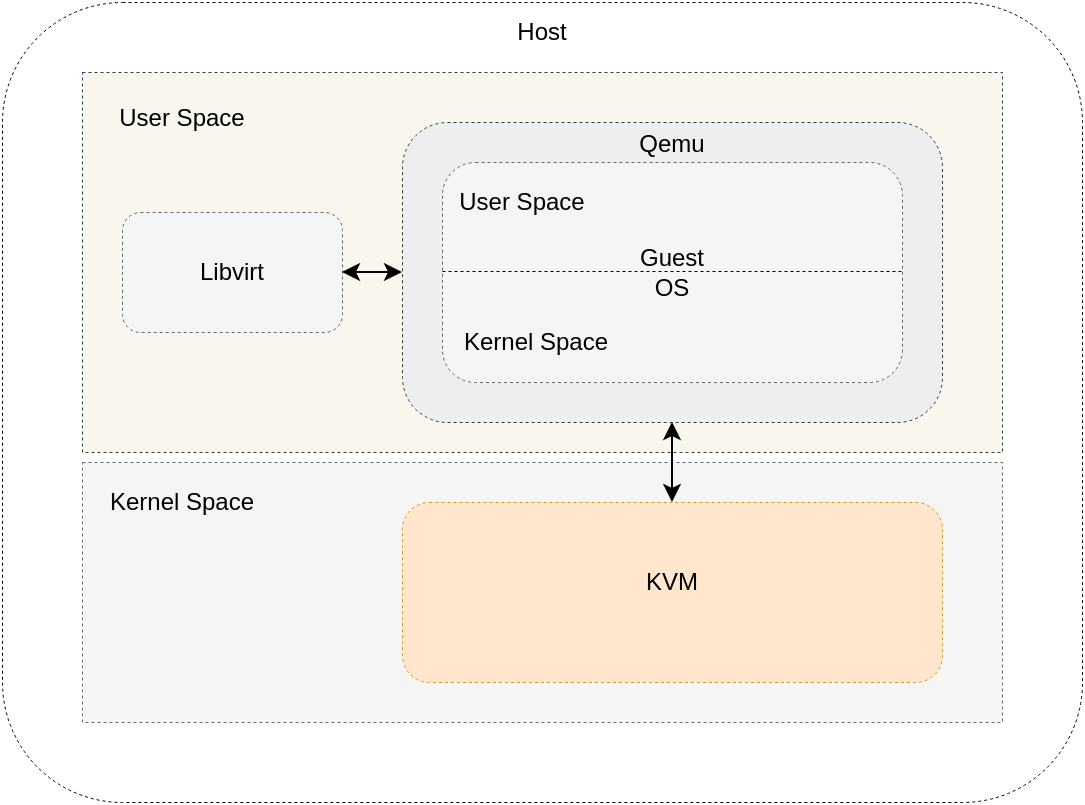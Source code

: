 <mxfile version="21.0.8" type="github">
  <diagram name="Page-1" id="e3a06f82-3646-2815-327d-82caf3d4e204">
    <mxGraphModel dx="1226" dy="678" grid="1" gridSize="10" guides="1" tooltips="1" connect="1" arrows="1" fold="1" page="1" pageScale="1.5" pageWidth="1169" pageHeight="826" background="none" math="0" shadow="0">
      <root>
        <mxCell id="0" style=";html=1;" />
        <mxCell id="1" style=";html=1;" parent="0" />
        <mxCell id="sc8MJLwOmtzSrlmjD8fI-22" value="" style="rounded=1;whiteSpace=wrap;html=1;strokeWidth=0.5;dashed=1;" parent="1" vertex="1">
          <mxGeometry x="380" y="80" width="540" height="400" as="geometry" />
        </mxCell>
        <mxCell id="sc8MJLwOmtzSrlmjD8fI-8" value="" style="rounded=0;whiteSpace=wrap;html=1;strokeWidth=0.5;dashed=1;fillColor=#f9f7ed;strokeColor=#36393d;" parent="1" vertex="1">
          <mxGeometry x="420" y="115" width="460" height="190" as="geometry" />
        </mxCell>
        <mxCell id="6a7d8f32e03d9370-61" value="" style="whiteSpace=wrap;html=1;fillColor=#f5f5f5;fontSize=14;strokeColor=#666666;verticalAlign=top;strokeWidth=0.5;dashed=1;fontColor=#333333;" parent="1" vertex="1">
          <mxGeometry x="420" y="310" width="460" height="130" as="geometry" />
        </mxCell>
        <mxCell id="6a7d8f32e03d9370-60" value="" style="whiteSpace=wrap;html=1;fillColor=#eeeeee;fontSize=14;strokeColor=#36393d;verticalAlign=top;strokeWidth=0.5;rounded=1;dashed=1;" parent="1" vertex="1">
          <mxGeometry x="580" y="140" width="270" height="150" as="geometry" />
        </mxCell>
        <mxCell id="sc8MJLwOmtzSrlmjD8fI-15" value="" style="whiteSpace=wrap;html=1;fillColor=#ffe6cc;fontSize=14;strokeColor=#d79b00;verticalAlign=top;strokeWidth=0.5;dashed=1;rounded=1;" parent="1" vertex="1">
          <mxGeometry x="580" y="330" width="270" height="90" as="geometry" />
        </mxCell>
        <mxCell id="sc8MJLwOmtzSrlmjD8fI-16" value="" style="whiteSpace=wrap;html=1;fillColor=#f5f5f5;fontSize=14;strokeColor=#666666;verticalAlign=top;strokeWidth=0.5;rounded=1;fontColor=#333333;dashed=1;" parent="1" vertex="1">
          <mxGeometry x="600" y="160" width="230" height="110" as="geometry" />
        </mxCell>
        <mxCell id="sc8MJLwOmtzSrlmjD8fI-23" value="Host" style="text;html=1;strokeColor=none;fillColor=none;align=center;verticalAlign=middle;whiteSpace=wrap;rounded=0;" parent="1" vertex="1">
          <mxGeometry x="620" y="90" width="60" height="9" as="geometry" />
        </mxCell>
        <mxCell id="8y-Ty1TA_QiDueggfgZ--1" value="Kernel Space" style="text;html=1;strokeColor=none;fillColor=none;align=center;verticalAlign=middle;whiteSpace=wrap;rounded=0;" vertex="1" parent="1">
          <mxGeometry x="430" y="320" width="80" height="20" as="geometry" />
        </mxCell>
        <mxCell id="8y-Ty1TA_QiDueggfgZ--2" value="User Space" style="text;html=1;strokeColor=none;fillColor=none;align=center;verticalAlign=middle;whiteSpace=wrap;rounded=0;" vertex="1" parent="1">
          <mxGeometry x="430" y="128" width="80" height="20" as="geometry" />
        </mxCell>
        <mxCell id="8y-Ty1TA_QiDueggfgZ--3" value="KVM" style="text;html=1;strokeColor=none;fillColor=none;align=center;verticalAlign=middle;whiteSpace=wrap;rounded=0;" vertex="1" parent="1">
          <mxGeometry x="675" y="360" width="80" height="20" as="geometry" />
        </mxCell>
        <mxCell id="8y-Ty1TA_QiDueggfgZ--4" value="" style="endArrow=none;html=1;rounded=0;entryX=1;entryY=0.5;entryDx=0;entryDy=0;exitX=0;exitY=0.5;exitDx=0;exitDy=0;strokeWidth=0.5;dashed=1;" edge="1" parent="1">
          <mxGeometry width="50" height="50" relative="1" as="geometry">
            <mxPoint x="600" y="214.5" as="sourcePoint" />
            <mxPoint x="830" y="214.5" as="targetPoint" />
          </mxGeometry>
        </mxCell>
        <mxCell id="8y-Ty1TA_QiDueggfgZ--5" value="Kernel Space" style="text;html=1;strokeColor=none;fillColor=none;align=center;verticalAlign=middle;whiteSpace=wrap;rounded=0;" vertex="1" parent="1">
          <mxGeometry x="607" y="240" width="80" height="20" as="geometry" />
        </mxCell>
        <mxCell id="8y-Ty1TA_QiDueggfgZ--6" value="User Space" style="text;html=1;strokeColor=none;fillColor=none;align=center;verticalAlign=middle;whiteSpace=wrap;rounded=0;" vertex="1" parent="1">
          <mxGeometry x="600" y="170" width="80" height="20" as="geometry" />
        </mxCell>
        <mxCell id="8y-Ty1TA_QiDueggfgZ--7" value="Qemu" style="text;html=1;strokeColor=none;fillColor=none;align=center;verticalAlign=middle;whiteSpace=wrap;rounded=0;" vertex="1" parent="1">
          <mxGeometry x="700" y="146" width="30" height="10" as="geometry" />
        </mxCell>
        <mxCell id="8y-Ty1TA_QiDueggfgZ--12" value="Guest OS" style="text;html=1;strokeColor=none;fillColor=none;align=center;verticalAlign=middle;whiteSpace=wrap;rounded=0;" vertex="1" parent="1">
          <mxGeometry x="700" y="210" width="30" height="10" as="geometry" />
        </mxCell>
        <mxCell id="8y-Ty1TA_QiDueggfgZ--19" value="" style="endArrow=classic;startArrow=classic;html=1;rounded=0;entryX=0.5;entryY=1;entryDx=0;entryDy=0;exitX=0.5;exitY=0;exitDx=0;exitDy=0;fillColor=#f8cecc;strokeColor=#000000;" edge="1" parent="1" source="sc8MJLwOmtzSrlmjD8fI-15" target="6a7d8f32e03d9370-60">
          <mxGeometry width="50" height="50" relative="1" as="geometry">
            <mxPoint x="200" y="470" as="sourcePoint" />
            <mxPoint x="250" y="420" as="targetPoint" />
          </mxGeometry>
        </mxCell>
        <mxCell id="8y-Ty1TA_QiDueggfgZ--20" value="" style="whiteSpace=wrap;html=1;fillColor=#f5f5f5;fontSize=14;strokeColor=#666666;verticalAlign=top;strokeWidth=0.5;dashed=1;rounded=1;fontColor=#333333;" vertex="1" parent="1">
          <mxGeometry x="440" y="185" width="110" height="60" as="geometry" />
        </mxCell>
        <mxCell id="8y-Ty1TA_QiDueggfgZ--21" value="Libvirt" style="text;html=1;strokeColor=none;fillColor=none;align=center;verticalAlign=middle;whiteSpace=wrap;rounded=0;" vertex="1" parent="1">
          <mxGeometry x="475" y="210" width="40" height="10" as="geometry" />
        </mxCell>
        <mxCell id="8y-Ty1TA_QiDueggfgZ--22" value="" style="endArrow=classic;startArrow=classic;html=1;rounded=0;entryX=0;entryY=0.5;entryDx=0;entryDy=0;exitX=1;exitY=0.5;exitDx=0;exitDy=0;fillColor=#f8cecc;strokeColor=#000000;" edge="1" parent="1" source="8y-Ty1TA_QiDueggfgZ--20" target="6a7d8f32e03d9370-60">
          <mxGeometry width="50" height="50" relative="1" as="geometry">
            <mxPoint x="331" y="340" as="sourcePoint" />
            <mxPoint x="331" y="300" as="targetPoint" />
          </mxGeometry>
        </mxCell>
      </root>
    </mxGraphModel>
  </diagram>
</mxfile>
